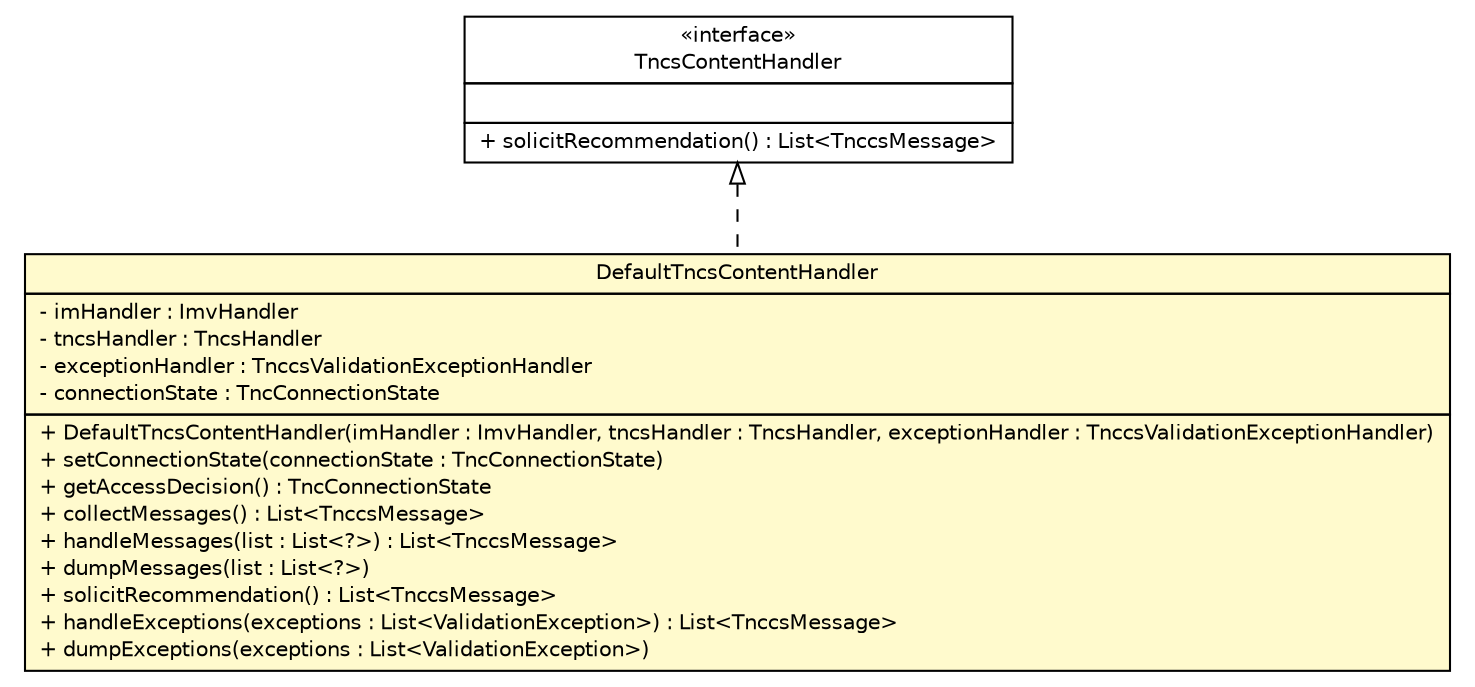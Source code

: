 #!/usr/local/bin/dot
#
# Class diagram 
# Generated by UMLGraph version R5_6 (http://www.umlgraph.org/)
#

digraph G {
	edge [fontname="Helvetica",fontsize=10,labelfontname="Helvetica",labelfontsize=10];
	node [fontname="Helvetica",fontsize=10,shape=plaintext];
	nodesep=0.25;
	ranksep=0.5;
	// de.hsbremen.tc.tnc.tnccs.message.handler.TncsContentHandler
	c17769 [label=<<table title="de.hsbremen.tc.tnc.tnccs.message.handler.TncsContentHandler" border="0" cellborder="1" cellspacing="0" cellpadding="2" port="p" href="../TncsContentHandler.html">
		<tr><td><table border="0" cellspacing="0" cellpadding="1">
<tr><td align="center" balign="center"> &#171;interface&#187; </td></tr>
<tr><td align="center" balign="center"> TncsContentHandler </td></tr>
		</table></td></tr>
		<tr><td><table border="0" cellspacing="0" cellpadding="1">
<tr><td align="left" balign="left">  </td></tr>
		</table></td></tr>
		<tr><td><table border="0" cellspacing="0" cellpadding="1">
<tr><td align="left" balign="left"> + solicitRecommendation() : List&lt;TnccsMessage&gt; </td></tr>
		</table></td></tr>
		</table>>, URL="../TncsContentHandler.html", fontname="Helvetica", fontcolor="black", fontsize=10.0];
	// de.hsbremen.tc.tnc.tnccs.message.handler.simple.DefaultTncsContentHandler
	c17794 [label=<<table title="de.hsbremen.tc.tnc.tnccs.message.handler.simple.DefaultTncsContentHandler" border="0" cellborder="1" cellspacing="0" cellpadding="2" port="p" bgcolor="lemonChiffon" href="./DefaultTncsContentHandler.html">
		<tr><td><table border="0" cellspacing="0" cellpadding="1">
<tr><td align="center" balign="center"> DefaultTncsContentHandler </td></tr>
		</table></td></tr>
		<tr><td><table border="0" cellspacing="0" cellpadding="1">
<tr><td align="left" balign="left"> - imHandler : ImvHandler </td></tr>
<tr><td align="left" balign="left"> - tncsHandler : TncsHandler </td></tr>
<tr><td align="left" balign="left"> - exceptionHandler : TnccsValidationExceptionHandler </td></tr>
<tr><td align="left" balign="left"> - connectionState : TncConnectionState </td></tr>
		</table></td></tr>
		<tr><td><table border="0" cellspacing="0" cellpadding="1">
<tr><td align="left" balign="left"> + DefaultTncsContentHandler(imHandler : ImvHandler, tncsHandler : TncsHandler, exceptionHandler : TnccsValidationExceptionHandler) </td></tr>
<tr><td align="left" balign="left"> + setConnectionState(connectionState : TncConnectionState) </td></tr>
<tr><td align="left" balign="left"> + getAccessDecision() : TncConnectionState </td></tr>
<tr><td align="left" balign="left"> + collectMessages() : List&lt;TnccsMessage&gt; </td></tr>
<tr><td align="left" balign="left"> + handleMessages(list : List&lt;?&gt;) : List&lt;TnccsMessage&gt; </td></tr>
<tr><td align="left" balign="left"> + dumpMessages(list : List&lt;?&gt;) </td></tr>
<tr><td align="left" balign="left"> + solicitRecommendation() : List&lt;TnccsMessage&gt; </td></tr>
<tr><td align="left" balign="left"> + handleExceptions(exceptions : List&lt;ValidationException&gt;) : List&lt;TnccsMessage&gt; </td></tr>
<tr><td align="left" balign="left"> + dumpExceptions(exceptions : List&lt;ValidationException&gt;) </td></tr>
		</table></td></tr>
		</table>>, URL="./DefaultTncsContentHandler.html", fontname="Helvetica", fontcolor="black", fontsize=10.0];
	//de.hsbremen.tc.tnc.tnccs.message.handler.simple.DefaultTncsContentHandler implements de.hsbremen.tc.tnc.tnccs.message.handler.TncsContentHandler
	c17769:p -> c17794:p [dir=back,arrowtail=empty,style=dashed];
}

